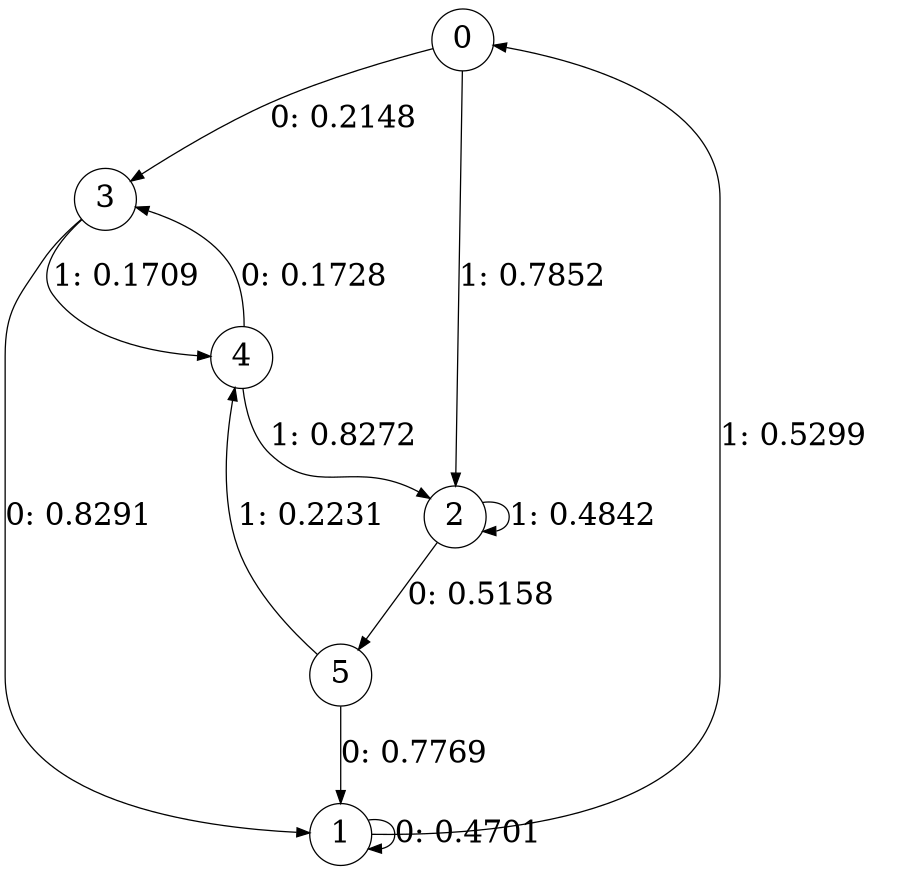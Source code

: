 digraph "ch12faceL3" {
size = "6,8.5";
ratio = "fill";
node [shape = circle];
node [fontsize = 24];
edge [fontsize = 24];
0 -> 3 [label = "0: 0.2148   "];
0 -> 2 [label = "1: 0.7852   "];
1 -> 1 [label = "0: 0.4701   "];
1 -> 0 [label = "1: 0.5299   "];
2 -> 5 [label = "0: 0.5158   "];
2 -> 2 [label = "1: 0.4842   "];
3 -> 1 [label = "0: 0.8291   "];
3 -> 4 [label = "1: 0.1709   "];
4 -> 3 [label = "0: 0.1728   "];
4 -> 2 [label = "1: 0.8272   "];
5 -> 1 [label = "0: 0.7769   "];
5 -> 4 [label = "1: 0.2231   "];
}